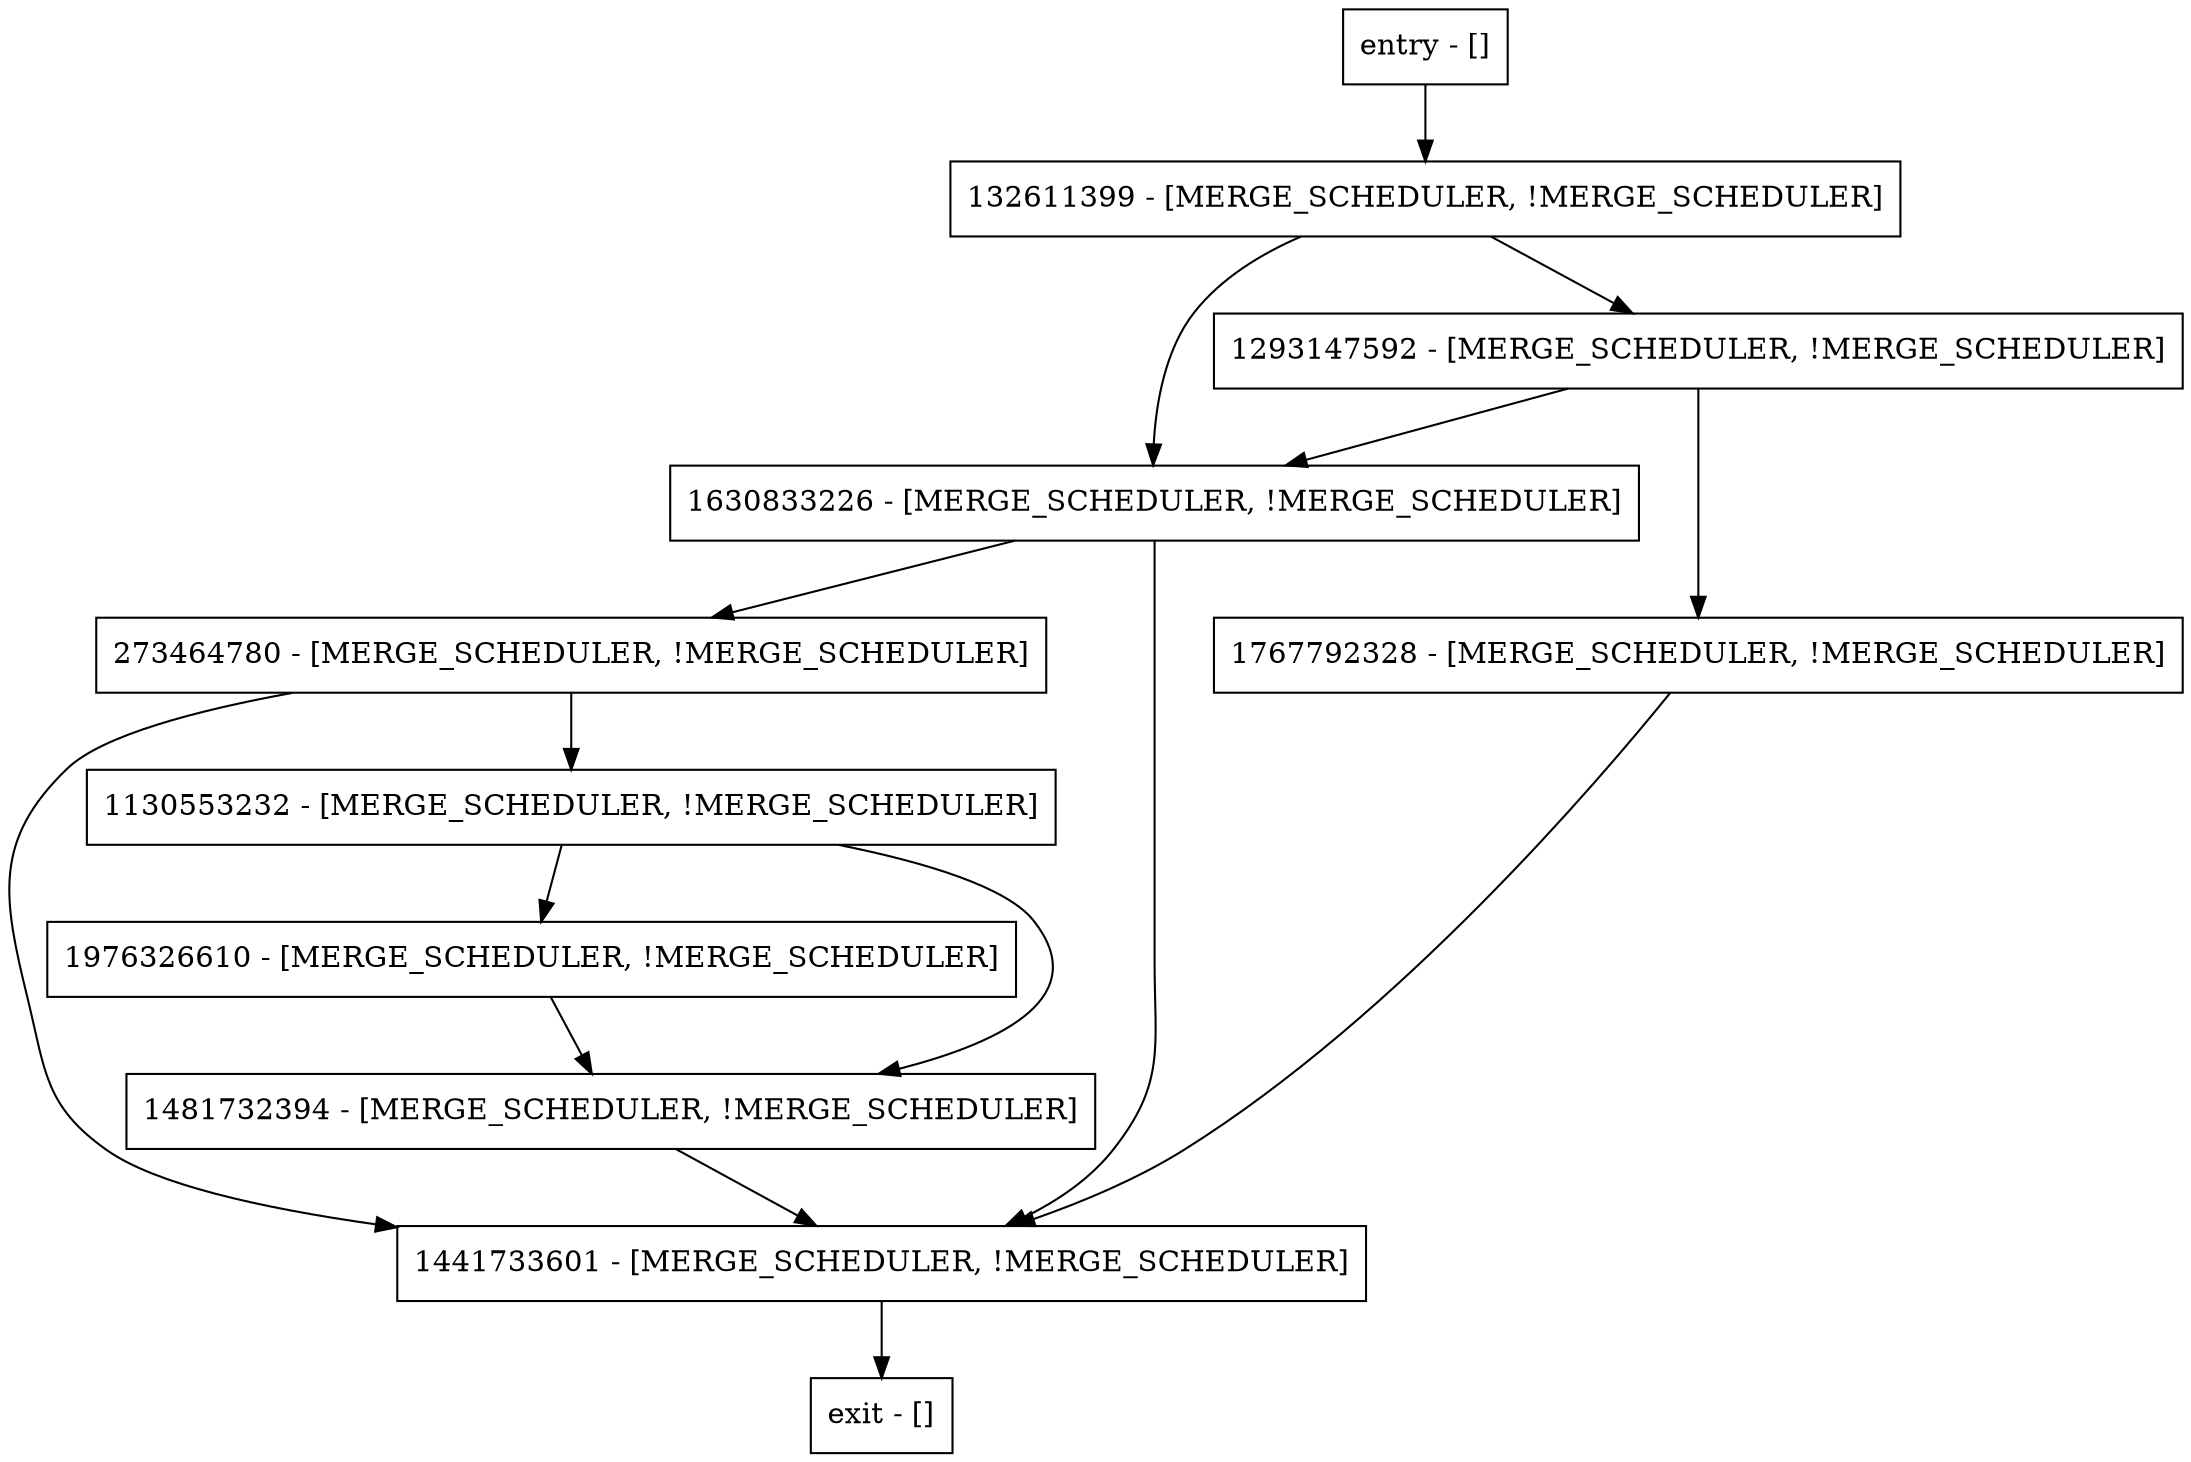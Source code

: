 digraph onInsert {
node [shape=record];
entry [label="entry - []"];
exit [label="exit - []"];
132611399 [label="132611399 - [MERGE_SCHEDULER, !MERGE_SCHEDULER]"];
273464780 [label="273464780 - [MERGE_SCHEDULER, !MERGE_SCHEDULER]"];
1293147592 [label="1293147592 - [MERGE_SCHEDULER, !MERGE_SCHEDULER]"];
1441733601 [label="1441733601 - [MERGE_SCHEDULER, !MERGE_SCHEDULER]"];
1976326610 [label="1976326610 - [MERGE_SCHEDULER, !MERGE_SCHEDULER]"];
1130553232 [label="1130553232 - [MERGE_SCHEDULER, !MERGE_SCHEDULER]"];
1630833226 [label="1630833226 - [MERGE_SCHEDULER, !MERGE_SCHEDULER]"];
1767792328 [label="1767792328 - [MERGE_SCHEDULER, !MERGE_SCHEDULER]"];
1481732394 [label="1481732394 - [MERGE_SCHEDULER, !MERGE_SCHEDULER]"];
entry;
exit;
entry -> 132611399;
132611399 -> 1293147592;
132611399 -> 1630833226;
273464780 -> 1441733601;
273464780 -> 1130553232;
1293147592 -> 1630833226;
1293147592 -> 1767792328;
1441733601 -> exit;
1976326610 -> 1481732394;
1130553232 -> 1976326610;
1130553232 -> 1481732394;
1630833226 -> 273464780;
1630833226 -> 1441733601;
1767792328 -> 1441733601;
1481732394 -> 1441733601;
}
